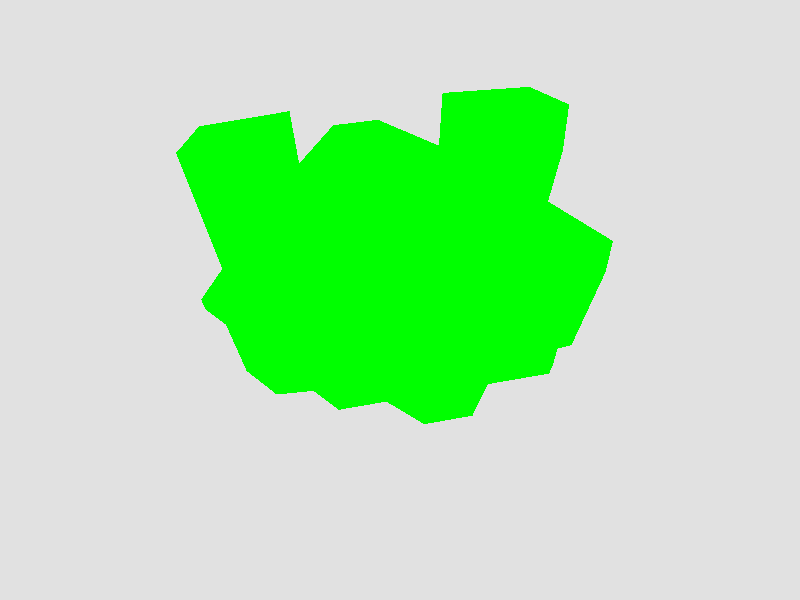 #include "colors.inc"          
#include "woods.inc"
#include "textures.inc"
#include "rand.inc"

// La posicion de la camara
camera {
 location <-5,30,-20>
 right x
 look_at <0,0,0>
}

// Punto de luz
light_source {
 <0,30,0>
 color rgb <1,1,1> // White
}                    

plane { // Floor
    <0,1,0>, 0 //Normal and distance
    texture { 
        pigment {
            color Gray
            } 
    } 
}

background{
    color Black
}  
#declare trapecio = 
prism {
	linear_sweep
    0, // sweep the following shape from here ...
    7, // ... up through here
    5, // the number of points making up the shape ...
    < -3,  -5.196>, 
    < 3, -5.196>, 
    < 1, -8>, 
    < -1, -8>, 
    < -3,  -5.196>

  }
  #declare base = 
  prism {
  	linear_sweep
  	0,
  	1,
  	7,
  	<6,0>,
  	<3,5.196>,
  	<-3,5.196>,
    <-6,0>,
  	<-3,-5.196>,
   	<3,-5.196>,
  	<6,0>

  	  	}
#declare angulo = 0;
#declare altura =  1 ;
#declare resta = 
	difference{
	object{
		base  
			translate <0,0,0> 
			scale <1.4,1,1.4> 
		}
	object{
		base 
			translate <0,0,0>
			scale <1,1.01,1> 
		}
		
	}
#declare forma = 
object{
union{
#for( cont,1, 6,1)
	object {
		trapecio
			rotate<0,angulo,0>
			scale<0, 1 + 0.5*mod(altura,2),0>		
	}
	#declare angulo = angulo + 60;
	#declare altura = altura +1;	
#end
}
}
#declare estrella = 
union{
	object{base }
	object{forma}
	}
#declare figura = union{
	object{estrella}
	object {resta translate <0,2,0>}

	}
object{figura
	texture { NBbeerbottle }
	 pigment {Green}
	 }


